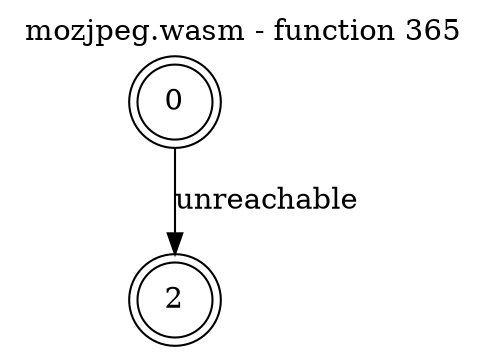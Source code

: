 digraph finite_state_machine {
    label = "mozjpeg.wasm - function 365"
    labelloc =  t
    labelfontsize = 16
    labelfontcolor = black
    labelfontname = "Helvetica"
    node [shape = doublecircle]; 0 2;
    node [shape = circle];
    0 -> 2[label="unreachable"];
}
